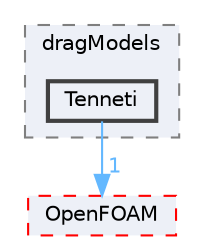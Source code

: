 digraph "src/phaseSystemModels/reactingEuler/multiphaseSystem/interfacialModels/dragModels/Tenneti"
{
 // LATEX_PDF_SIZE
  bgcolor="transparent";
  edge [fontname=Helvetica,fontsize=10,labelfontname=Helvetica,labelfontsize=10];
  node [fontname=Helvetica,fontsize=10,shape=box,height=0.2,width=0.4];
  compound=true
  subgraph clusterdir_61ff409d95ddc812ba8a361e696dd23b {
    graph [ bgcolor="#edf0f7", pencolor="grey50", label="dragModels", fontname=Helvetica,fontsize=10 style="filled,dashed", URL="dir_61ff409d95ddc812ba8a361e696dd23b.html",tooltip=""]
  dir_b2421293413269a41567ca1df0ee83ec [label="Tenneti", fillcolor="#edf0f7", color="grey25", style="filled,bold", URL="dir_b2421293413269a41567ca1df0ee83ec.html",tooltip=""];
  }
  dir_c5473ff19b20e6ec4dfe5c310b3778a8 [label="OpenFOAM", fillcolor="#edf0f7", color="red", style="filled,dashed", URL="dir_c5473ff19b20e6ec4dfe5c310b3778a8.html",tooltip=""];
  dir_b2421293413269a41567ca1df0ee83ec->dir_c5473ff19b20e6ec4dfe5c310b3778a8 [headlabel="1", labeldistance=1.5 headhref="dir_003980_002695.html" href="dir_003980_002695.html" color="steelblue1" fontcolor="steelblue1"];
}
